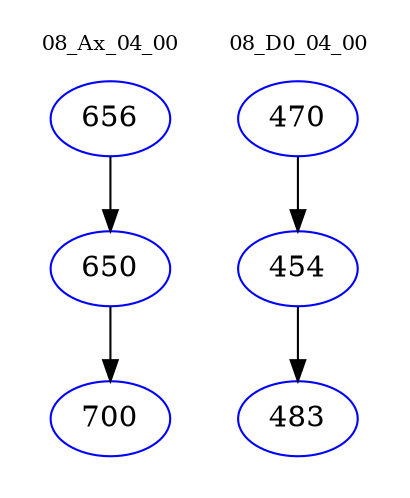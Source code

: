digraph{
subgraph cluster_0 {
color = white
label = "08_Ax_04_00";
fontsize=10;
T0_656 [label="656", color="blue"]
T0_656 -> T0_650 [color="black"]
T0_650 [label="650", color="blue"]
T0_650 -> T0_700 [color="black"]
T0_700 [label="700", color="blue"]
}
subgraph cluster_1 {
color = white
label = "08_D0_04_00";
fontsize=10;
T1_470 [label="470", color="blue"]
T1_470 -> T1_454 [color="black"]
T1_454 [label="454", color="blue"]
T1_454 -> T1_483 [color="black"]
T1_483 [label="483", color="blue"]
}
}

